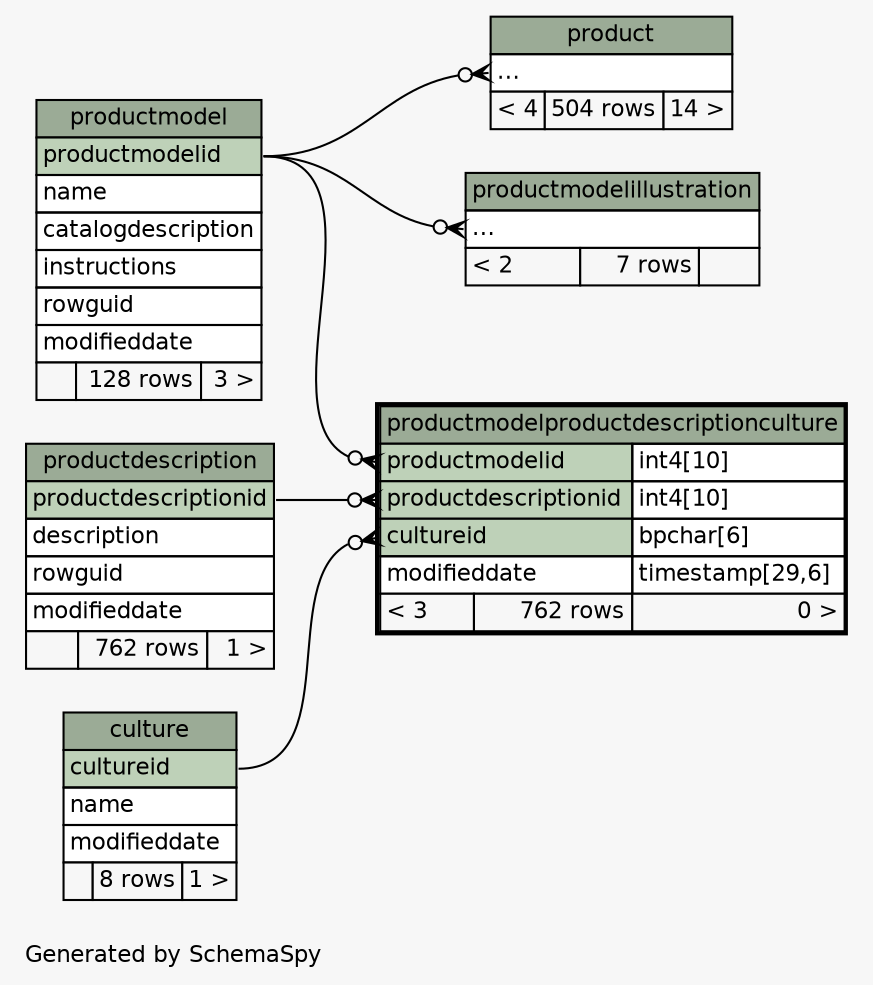 // dot 2.40.1 on Linux 5.4.0-51-generic
// SchemaSpy rev 590
digraph "twoDegreesRelationshipsDiagram" {
  graph [
    rankdir="RL"
    bgcolor="#f7f7f7"
    label="\nGenerated by SchemaSpy"
    labeljust="l"
    nodesep="0.18"
    ranksep="0.46"
    fontname="Helvetica"
    fontsize="11"
  ];
  node [
    fontname="Helvetica"
    fontsize="11"
    shape="plaintext"
  ];
  edge [
    arrowsize="0.8"
  ];
  "product":"elipses":w -> "productmodel":"productmodelid":e [arrowhead=none dir=back arrowtail=crowodot];
  "productmodelillustration":"elipses":w -> "productmodel":"productmodelid":e [arrowhead=none dir=back arrowtail=crowodot];
  "productmodelproductdescriptionculture":"cultureid":w -> "culture":"cultureid":e [arrowhead=none dir=back arrowtail=crowodot];
  "productmodelproductdescriptionculture":"productdescriptionid":w -> "productdescription":"productdescriptionid":e [arrowhead=none dir=back arrowtail=crowodot];
  "productmodelproductdescriptionculture":"productmodelid":w -> "productmodel":"productmodelid":e [arrowhead=none dir=back arrowtail=crowodot];
  "culture" [
    label=<
    <TABLE BORDER="0" CELLBORDER="1" CELLSPACING="0" BGCOLOR="#ffffff">
      <TR><TD COLSPAN="3" BGCOLOR="#9bab96" ALIGN="CENTER">culture</TD></TR>
      <TR><TD PORT="cultureid" COLSPAN="3" BGCOLOR="#bed1b8" ALIGN="LEFT">cultureid</TD></TR>
      <TR><TD PORT="name" COLSPAN="3" ALIGN="LEFT">name</TD></TR>
      <TR><TD PORT="modifieddate" COLSPAN="3" ALIGN="LEFT">modifieddate</TD></TR>
      <TR><TD ALIGN="LEFT" BGCOLOR="#f7f7f7">  </TD><TD ALIGN="RIGHT" BGCOLOR="#f7f7f7">8 rows</TD><TD ALIGN="RIGHT" BGCOLOR="#f7f7f7">1 &gt;</TD></TR>
    </TABLE>>
    URL="culture.html"
    tooltip="culture"
  ];
  "product" [
    label=<
    <TABLE BORDER="0" CELLBORDER="1" CELLSPACING="0" BGCOLOR="#ffffff">
      <TR><TD COLSPAN="3" BGCOLOR="#9bab96" ALIGN="CENTER">product</TD></TR>
      <TR><TD PORT="elipses" COLSPAN="3" ALIGN="LEFT">...</TD></TR>
      <TR><TD ALIGN="LEFT" BGCOLOR="#f7f7f7">&lt; 4</TD><TD ALIGN="RIGHT" BGCOLOR="#f7f7f7">504 rows</TD><TD ALIGN="RIGHT" BGCOLOR="#f7f7f7">14 &gt;</TD></TR>
    </TABLE>>
    URL="product.html"
    tooltip="product"
  ];
  "productdescription" [
    label=<
    <TABLE BORDER="0" CELLBORDER="1" CELLSPACING="0" BGCOLOR="#ffffff">
      <TR><TD COLSPAN="3" BGCOLOR="#9bab96" ALIGN="CENTER">productdescription</TD></TR>
      <TR><TD PORT="productdescriptionid" COLSPAN="3" BGCOLOR="#bed1b8" ALIGN="LEFT">productdescriptionid</TD></TR>
      <TR><TD PORT="description" COLSPAN="3" ALIGN="LEFT">description</TD></TR>
      <TR><TD PORT="rowguid" COLSPAN="3" ALIGN="LEFT">rowguid</TD></TR>
      <TR><TD PORT="modifieddate" COLSPAN="3" ALIGN="LEFT">modifieddate</TD></TR>
      <TR><TD ALIGN="LEFT" BGCOLOR="#f7f7f7">  </TD><TD ALIGN="RIGHT" BGCOLOR="#f7f7f7">762 rows</TD><TD ALIGN="RIGHT" BGCOLOR="#f7f7f7">1 &gt;</TD></TR>
    </TABLE>>
    URL="productdescription.html"
    tooltip="productdescription"
  ];
  "productmodel" [
    label=<
    <TABLE BORDER="0" CELLBORDER="1" CELLSPACING="0" BGCOLOR="#ffffff">
      <TR><TD COLSPAN="3" BGCOLOR="#9bab96" ALIGN="CENTER">productmodel</TD></TR>
      <TR><TD PORT="productmodelid" COLSPAN="3" BGCOLOR="#bed1b8" ALIGN="LEFT">productmodelid</TD></TR>
      <TR><TD PORT="name" COLSPAN="3" ALIGN="LEFT">name</TD></TR>
      <TR><TD PORT="catalogdescription" COLSPAN="3" ALIGN="LEFT">catalogdescription</TD></TR>
      <TR><TD PORT="instructions" COLSPAN="3" ALIGN="LEFT">instructions</TD></TR>
      <TR><TD PORT="rowguid" COLSPAN="3" ALIGN="LEFT">rowguid</TD></TR>
      <TR><TD PORT="modifieddate" COLSPAN="3" ALIGN="LEFT">modifieddate</TD></TR>
      <TR><TD ALIGN="LEFT" BGCOLOR="#f7f7f7">  </TD><TD ALIGN="RIGHT" BGCOLOR="#f7f7f7">128 rows</TD><TD ALIGN="RIGHT" BGCOLOR="#f7f7f7">3 &gt;</TD></TR>
    </TABLE>>
    URL="productmodel.html"
    tooltip="productmodel"
  ];
  "productmodelillustration" [
    label=<
    <TABLE BORDER="0" CELLBORDER="1" CELLSPACING="0" BGCOLOR="#ffffff">
      <TR><TD COLSPAN="3" BGCOLOR="#9bab96" ALIGN="CENTER">productmodelillustration</TD></TR>
      <TR><TD PORT="elipses" COLSPAN="3" ALIGN="LEFT">...</TD></TR>
      <TR><TD ALIGN="LEFT" BGCOLOR="#f7f7f7">&lt; 2</TD><TD ALIGN="RIGHT" BGCOLOR="#f7f7f7">7 rows</TD><TD ALIGN="RIGHT" BGCOLOR="#f7f7f7">  </TD></TR>
    </TABLE>>
    URL="productmodelillustration.html"
    tooltip="productmodelillustration"
  ];
  "productmodelproductdescriptionculture" [
    label=<
    <TABLE BORDER="2" CELLBORDER="1" CELLSPACING="0" BGCOLOR="#ffffff">
      <TR><TD COLSPAN="3" BGCOLOR="#9bab96" ALIGN="CENTER">productmodelproductdescriptionculture</TD></TR>
      <TR><TD PORT="productmodelid" COLSPAN="2" BGCOLOR="#bed1b8" ALIGN="LEFT">productmodelid</TD><TD PORT="productmodelid.type" ALIGN="LEFT">int4[10]</TD></TR>
      <TR><TD PORT="productdescriptionid" COLSPAN="2" BGCOLOR="#bed1b8" ALIGN="LEFT">productdescriptionid</TD><TD PORT="productdescriptionid.type" ALIGN="LEFT">int4[10]</TD></TR>
      <TR><TD PORT="cultureid" COLSPAN="2" BGCOLOR="#bed1b8" ALIGN="LEFT">cultureid</TD><TD PORT="cultureid.type" ALIGN="LEFT">bpchar[6]</TD></TR>
      <TR><TD PORT="modifieddate" COLSPAN="2" ALIGN="LEFT">modifieddate</TD><TD PORT="modifieddate.type" ALIGN="LEFT">timestamp[29,6]</TD></TR>
      <TR><TD ALIGN="LEFT" BGCOLOR="#f7f7f7">&lt; 3</TD><TD ALIGN="RIGHT" BGCOLOR="#f7f7f7">762 rows</TD><TD ALIGN="RIGHT" BGCOLOR="#f7f7f7">0 &gt;</TD></TR>
    </TABLE>>
    URL="productmodelproductdescriptionculture.html"
    tooltip="productmodelproductdescriptionculture"
  ];
}
